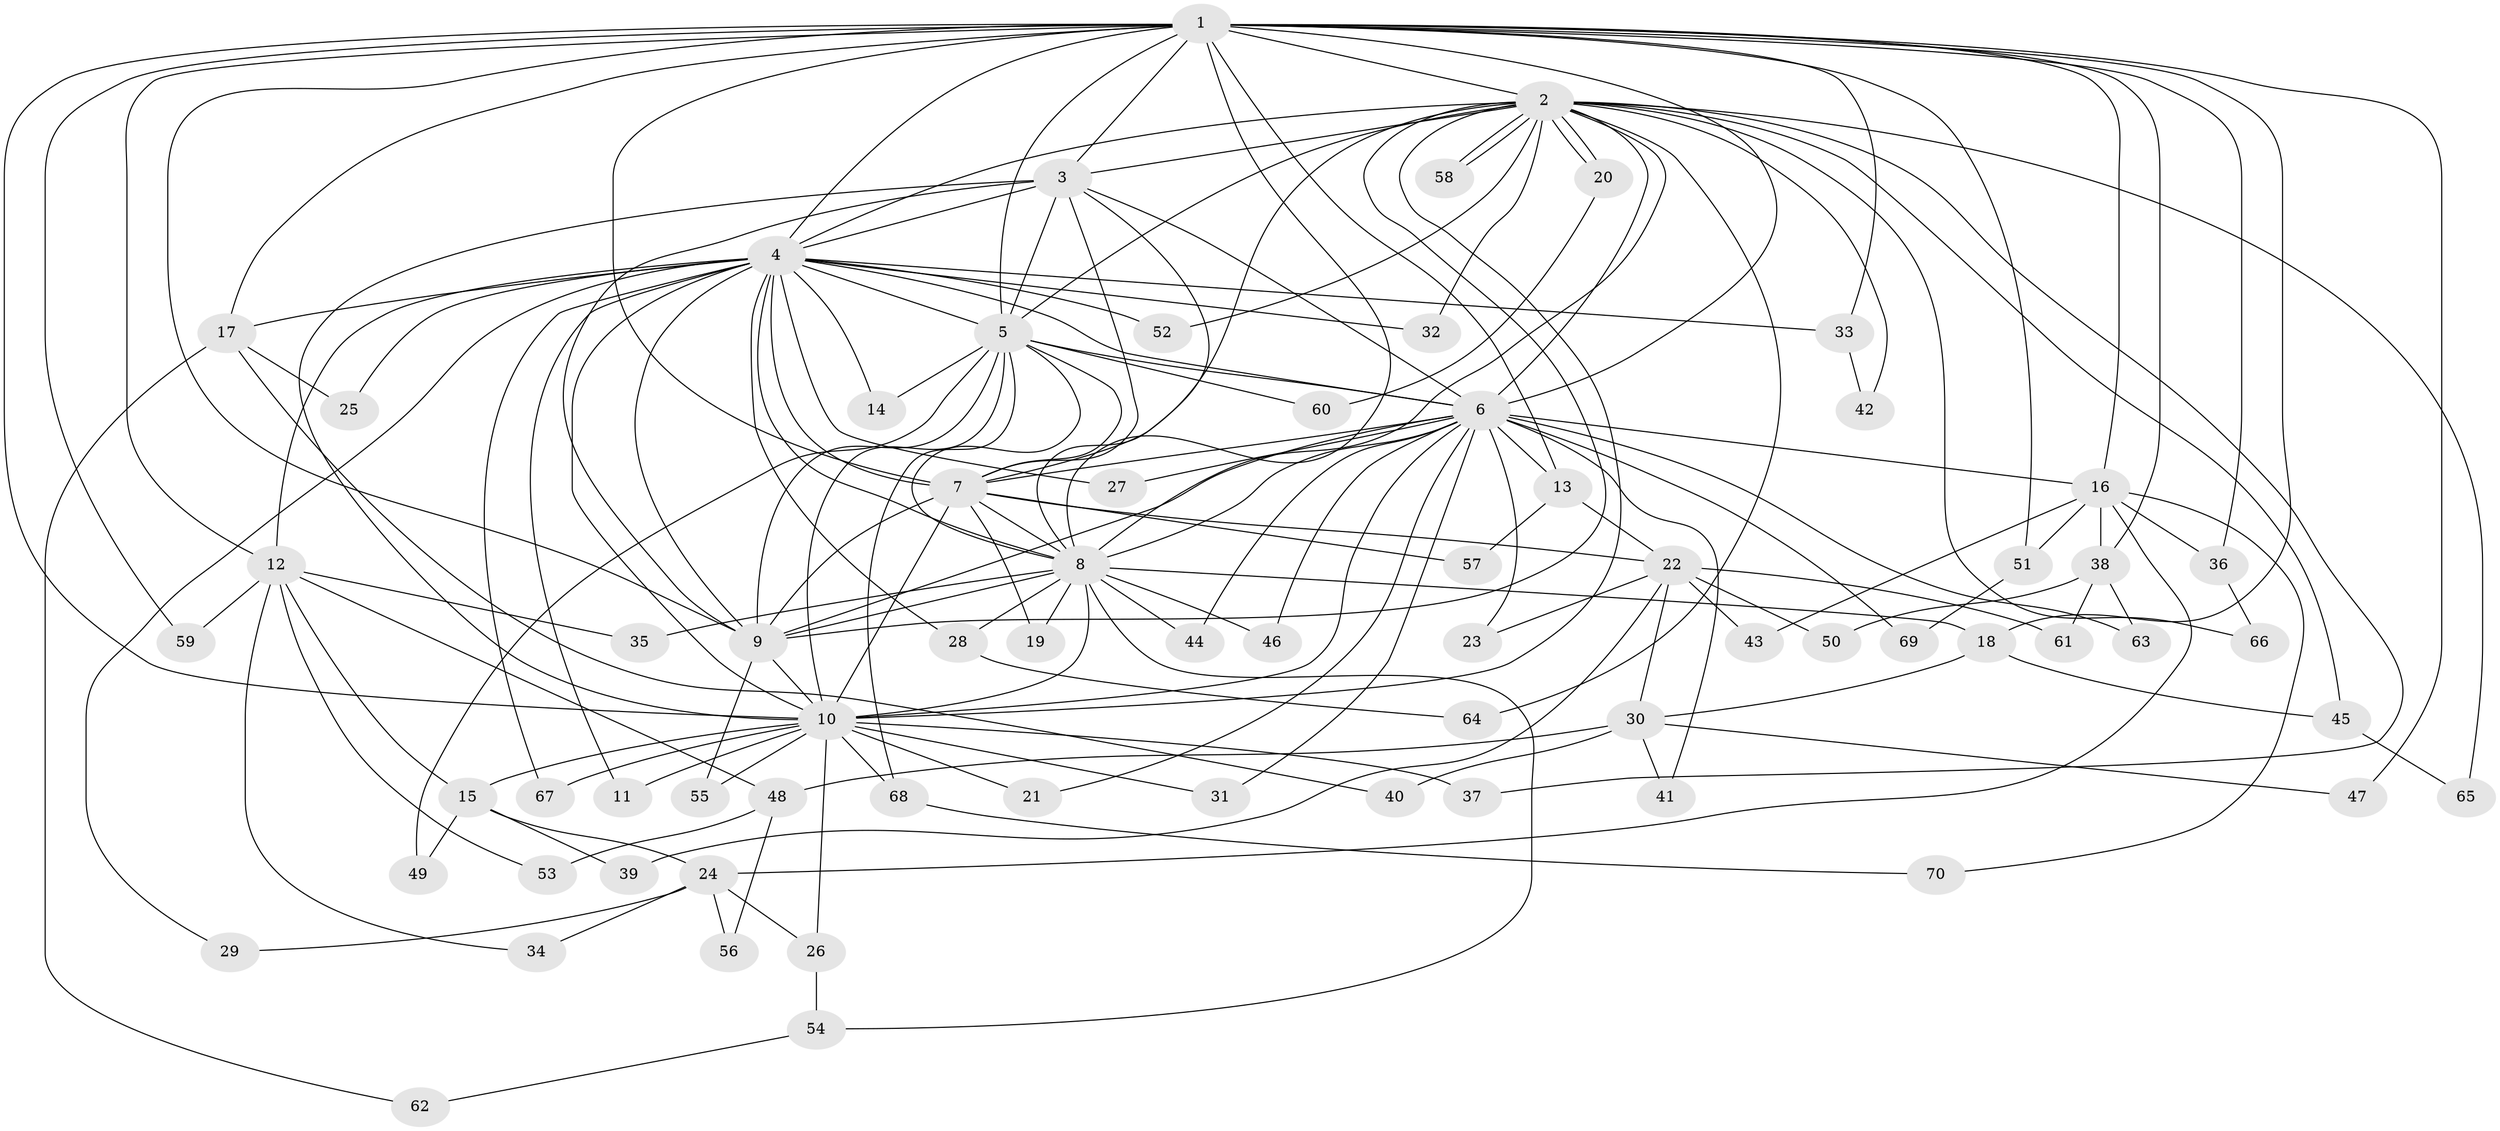 // Generated by graph-tools (version 1.1) at 2025/35/03/09/25 02:35:08]
// undirected, 70 vertices, 165 edges
graph export_dot {
graph [start="1"]
  node [color=gray90,style=filled];
  1;
  2;
  3;
  4;
  5;
  6;
  7;
  8;
  9;
  10;
  11;
  12;
  13;
  14;
  15;
  16;
  17;
  18;
  19;
  20;
  21;
  22;
  23;
  24;
  25;
  26;
  27;
  28;
  29;
  30;
  31;
  32;
  33;
  34;
  35;
  36;
  37;
  38;
  39;
  40;
  41;
  42;
  43;
  44;
  45;
  46;
  47;
  48;
  49;
  50;
  51;
  52;
  53;
  54;
  55;
  56;
  57;
  58;
  59;
  60;
  61;
  62;
  63;
  64;
  65;
  66;
  67;
  68;
  69;
  70;
  1 -- 2;
  1 -- 3;
  1 -- 4;
  1 -- 5;
  1 -- 6;
  1 -- 7;
  1 -- 8;
  1 -- 9;
  1 -- 10;
  1 -- 12;
  1 -- 13;
  1 -- 16;
  1 -- 17;
  1 -- 18;
  1 -- 33;
  1 -- 36;
  1 -- 38;
  1 -- 47;
  1 -- 51;
  1 -- 59;
  2 -- 3;
  2 -- 4;
  2 -- 5;
  2 -- 6;
  2 -- 7;
  2 -- 8;
  2 -- 9;
  2 -- 10;
  2 -- 20;
  2 -- 20;
  2 -- 32;
  2 -- 37;
  2 -- 42;
  2 -- 45;
  2 -- 52;
  2 -- 58;
  2 -- 58;
  2 -- 64;
  2 -- 65;
  2 -- 66;
  3 -- 4;
  3 -- 5;
  3 -- 6;
  3 -- 7;
  3 -- 8;
  3 -- 9;
  3 -- 10;
  4 -- 5;
  4 -- 6;
  4 -- 7;
  4 -- 8;
  4 -- 9;
  4 -- 10;
  4 -- 11;
  4 -- 12;
  4 -- 14;
  4 -- 17;
  4 -- 25;
  4 -- 27;
  4 -- 28;
  4 -- 29;
  4 -- 32;
  4 -- 33;
  4 -- 52;
  4 -- 67;
  5 -- 6;
  5 -- 7;
  5 -- 8;
  5 -- 9;
  5 -- 10;
  5 -- 14;
  5 -- 49;
  5 -- 60;
  5 -- 68;
  6 -- 7;
  6 -- 8;
  6 -- 9;
  6 -- 10;
  6 -- 13;
  6 -- 16;
  6 -- 21;
  6 -- 23;
  6 -- 27;
  6 -- 31;
  6 -- 41;
  6 -- 44;
  6 -- 46;
  6 -- 63;
  6 -- 69;
  7 -- 8;
  7 -- 9;
  7 -- 10;
  7 -- 19;
  7 -- 22;
  7 -- 57;
  8 -- 9;
  8 -- 10;
  8 -- 18;
  8 -- 19;
  8 -- 28;
  8 -- 35;
  8 -- 44;
  8 -- 46;
  8 -- 54;
  9 -- 10;
  9 -- 55;
  10 -- 11;
  10 -- 15;
  10 -- 21;
  10 -- 26;
  10 -- 31;
  10 -- 37;
  10 -- 55;
  10 -- 67;
  10 -- 68;
  12 -- 15;
  12 -- 34;
  12 -- 35;
  12 -- 48;
  12 -- 53;
  12 -- 59;
  13 -- 22;
  13 -- 57;
  15 -- 24;
  15 -- 39;
  15 -- 49;
  16 -- 24;
  16 -- 36;
  16 -- 38;
  16 -- 43;
  16 -- 51;
  16 -- 70;
  17 -- 25;
  17 -- 40;
  17 -- 62;
  18 -- 30;
  18 -- 45;
  20 -- 60;
  22 -- 23;
  22 -- 30;
  22 -- 39;
  22 -- 43;
  22 -- 50;
  22 -- 61;
  24 -- 26;
  24 -- 29;
  24 -- 34;
  24 -- 56;
  26 -- 54;
  28 -- 64;
  30 -- 40;
  30 -- 41;
  30 -- 47;
  30 -- 48;
  33 -- 42;
  36 -- 66;
  38 -- 50;
  38 -- 61;
  38 -- 63;
  45 -- 65;
  48 -- 53;
  48 -- 56;
  51 -- 69;
  54 -- 62;
  68 -- 70;
}
